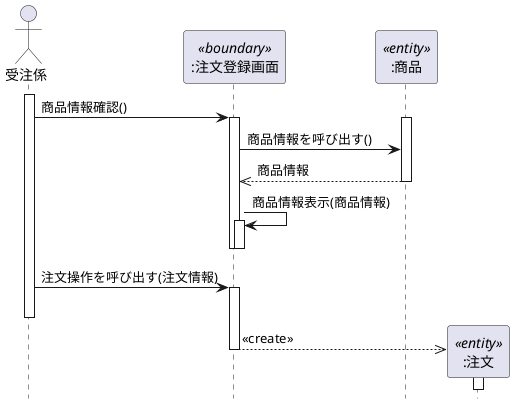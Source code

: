 @startuml 4-4
hide footbox
actor 受注係 as owner
participant ":注文登録画面" as boundary <<boundary>>
participant ":商品" as entity <<entity>>
participant ":注文" as order <<entity>>

activate owner
owner -> boundary: 商品情報確認()
activate  boundary
    activate entity
        boundary -> entity:商品情報を呼び出す()
        boundary <<-- entity:商品情報
    deactivate entity

    boundary -> boundary:商品情報表示(商品情報)
    activate boundary
    deactivate boundary
deactivate boundary


owner -> boundary:注文操作を呼び出す(注文情報)
activate boundary
deactivate owner
        create order
            boundary -->> order:<<create>>
            activate order
            deactivate order
deactivate boundary

@enduml